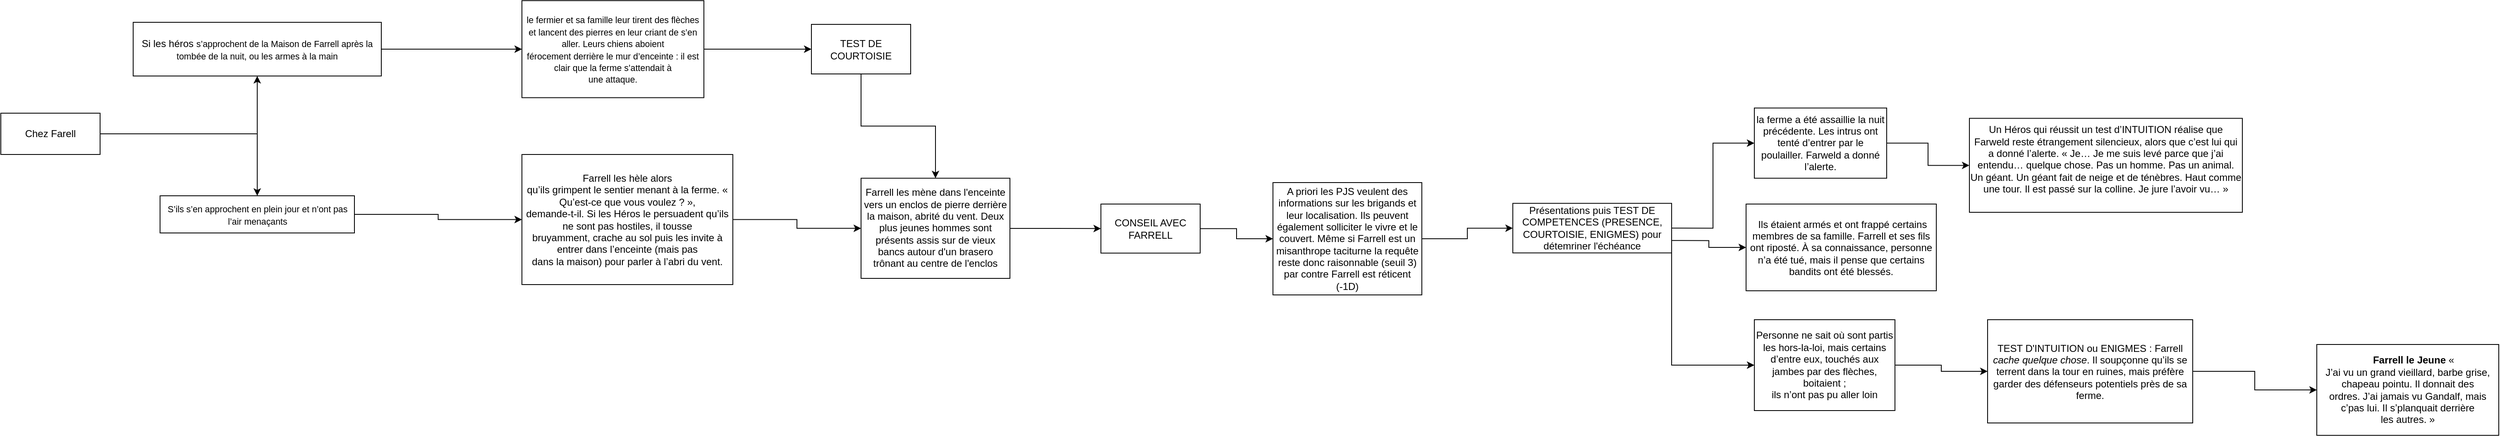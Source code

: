 <mxfile version="27.1.5">
  <diagram name="Page-1" id="KBhL3fi7d1w7nZGFjVWR">
    <mxGraphModel dx="1921" dy="717" grid="1" gridSize="10" guides="1" tooltips="1" connect="1" arrows="1" fold="1" page="1" pageScale="1" pageWidth="827" pageHeight="1169" math="0" shadow="0">
      <root>
        <mxCell id="0" />
        <mxCell id="1" parent="0" />
        <mxCell id="EOWl2WxTxrsTDOCXnR41-3" value="" style="edgeStyle=orthogonalEdgeStyle;rounded=0;orthogonalLoop=1;jettySize=auto;html=1;" edge="1" parent="1" source="EOWl2WxTxrsTDOCXnR41-1" target="EOWl2WxTxrsTDOCXnR41-2">
          <mxGeometry relative="1" as="geometry" />
        </mxCell>
        <mxCell id="EOWl2WxTxrsTDOCXnR41-5" style="edgeStyle=orthogonalEdgeStyle;rounded=0;orthogonalLoop=1;jettySize=auto;html=1;exitX=1;exitY=0.5;exitDx=0;exitDy=0;entryX=0.5;entryY=0;entryDx=0;entryDy=0;" edge="1" parent="1" source="EOWl2WxTxrsTDOCXnR41-1" target="EOWl2WxTxrsTDOCXnR41-4">
          <mxGeometry relative="1" as="geometry" />
        </mxCell>
        <mxCell id="EOWl2WxTxrsTDOCXnR41-1" value="Chez Farell" style="rounded=0;whiteSpace=wrap;html=1;" vertex="1" parent="1">
          <mxGeometry x="350" y="390" width="120" height="50" as="geometry" />
        </mxCell>
        <mxCell id="EOWl2WxTxrsTDOCXnR41-9" value="" style="edgeStyle=orthogonalEdgeStyle;rounded=0;orthogonalLoop=1;jettySize=auto;html=1;" edge="1" parent="1" source="EOWl2WxTxrsTDOCXnR41-2" target="EOWl2WxTxrsTDOCXnR41-8">
          <mxGeometry relative="1" as="geometry" />
        </mxCell>
        <mxCell id="EOWl2WxTxrsTDOCXnR41-2" value="Si les héros&amp;nbsp;&lt;span style=&quot;font-size:8.0pt;mso-bidi-font-size:11.0pt;&lt;br/&gt;font-family:&amp;quot;Candara&amp;quot;,sans-serif;mso-fareast-font-family:Arial;mso-bidi-font-family:&lt;br/&gt;Arial;mso-font-kerning:0pt;mso-ligatures:none;mso-ansi-language:FR;mso-fareast-language:&lt;br/&gt;EN-US;mso-bidi-language:AR-SA&quot;&gt;s’approchent de la Maison de Farrell après la&lt;br/&gt;tombée de la nuit, ou les armes à la main&lt;/span&gt;" style="whiteSpace=wrap;html=1;rounded=0;" vertex="1" parent="1">
          <mxGeometry x="510" y="280" width="300" height="65" as="geometry" />
        </mxCell>
        <mxCell id="EOWl2WxTxrsTDOCXnR41-7" value="" style="edgeStyle=orthogonalEdgeStyle;rounded=0;orthogonalLoop=1;jettySize=auto;html=1;" edge="1" parent="1" source="EOWl2WxTxrsTDOCXnR41-4" target="EOWl2WxTxrsTDOCXnR41-6">
          <mxGeometry relative="1" as="geometry" />
        </mxCell>
        <mxCell id="EOWl2WxTxrsTDOCXnR41-4" value="&lt;span style=&quot;font-size:8.0pt;mso-bidi-font-size:11.0pt;&lt;br/&gt;font-family:&amp;quot;Candara&amp;quot;,sans-serif;mso-fareast-font-family:Arial;mso-bidi-font-family:&lt;br/&gt;Arial;mso-font-kerning:0pt;mso-ligatures:none;mso-ansi-language:FR;mso-fareast-language:&lt;br/&gt;EN-US;mso-bidi-language:AR-SA&quot;&gt;S’ils s’en approchent en plein jour et n’ont pas&lt;br/&gt;l’air menaçants&lt;/span&gt;" style="rounded=0;whiteSpace=wrap;html=1;" vertex="1" parent="1">
          <mxGeometry x="542.5" y="490" width="235" height="45" as="geometry" />
        </mxCell>
        <mxCell id="EOWl2WxTxrsTDOCXnR41-14" style="edgeStyle=orthogonalEdgeStyle;rounded=0;orthogonalLoop=1;jettySize=auto;html=1;exitX=1;exitY=0.5;exitDx=0;exitDy=0;entryX=0;entryY=0.5;entryDx=0;entryDy=0;" edge="1" parent="1" source="EOWl2WxTxrsTDOCXnR41-6" target="EOWl2WxTxrsTDOCXnR41-12">
          <mxGeometry relative="1" as="geometry" />
        </mxCell>
        <mxCell id="EOWl2WxTxrsTDOCXnR41-6" value="&lt;p align=&quot;center&quot; class=&quot;normalanneauunique&quot;&gt;Farrell les hèle alors&lt;br&gt;qu’ils grimpent le sentier menant à la ferme. « Qu’est-ce que vous voulez ? »,&lt;br&gt;demande-t-il. Si les Héros le persuadent qu’ils ne sont pas hostiles, il tousse&lt;br&gt;bruyamment, crache au sol puis les invite à entrer dans l’enceinte (mais pas&lt;br&gt;dans la maison) pour parler à l’abri du vent.&lt;/p&gt;" style="whiteSpace=wrap;html=1;rounded=0;align=center;" vertex="1" parent="1">
          <mxGeometry x="980" y="440" width="255" height="157.5" as="geometry" />
        </mxCell>
        <mxCell id="EOWl2WxTxrsTDOCXnR41-11" value="" style="edgeStyle=orthogonalEdgeStyle;rounded=0;orthogonalLoop=1;jettySize=auto;html=1;" edge="1" parent="1" source="EOWl2WxTxrsTDOCXnR41-8" target="EOWl2WxTxrsTDOCXnR41-10">
          <mxGeometry relative="1" as="geometry" />
        </mxCell>
        <mxCell id="EOWl2WxTxrsTDOCXnR41-8" value="&lt;div align=&quot;center&quot;&gt;&lt;span style=&quot;font-size:8.0pt;mso-bidi-font-size:11.0pt;&lt;br/&gt;font-family:&amp;quot;Candara&amp;quot;,sans-serif;mso-fareast-font-family:Arial;mso-bidi-font-family:&lt;br/&gt;Arial;mso-font-kerning:0pt;mso-ligatures:none;mso-ansi-language:FR;mso-fareast-language:&lt;br/&gt;EN-US;mso-bidi-language:AR-SA&quot;&gt;le fermier et sa famille leur tirent des flèches&lt;/span&gt;&lt;br&gt;&lt;span style=&quot;font-size:8.0pt;mso-bidi-font-size:11.0pt;&lt;br/&gt;font-family:&amp;quot;Candara&amp;quot;,sans-serif;mso-fareast-font-family:Arial;mso-bidi-font-family:&lt;br/&gt;Arial;mso-font-kerning:0pt;mso-ligatures:none;mso-ansi-language:FR;mso-fareast-language:&lt;br/&gt;EN-US;mso-bidi-language:AR-SA&quot;&gt;et lancent des pierres en leur criant de s’en aller. Leurs chiens aboient&lt;/span&gt;&lt;br&gt;&lt;span style=&quot;font-size:8.0pt;mso-bidi-font-size:11.0pt;&lt;br/&gt;font-family:&amp;quot;Candara&amp;quot;,sans-serif;mso-fareast-font-family:Arial;mso-bidi-font-family:&lt;br/&gt;Arial;mso-font-kerning:0pt;mso-ligatures:none;mso-ansi-language:FR;mso-fareast-language:&lt;br/&gt;EN-US;mso-bidi-language:AR-SA&quot;&gt;férocement derrière le mur d’enceinte : il est clair que la ferme s’attendait à&lt;/span&gt;&lt;br&gt;&lt;span style=&quot;font-size:8.0pt;mso-bidi-font-size:11.0pt;&lt;br/&gt;font-family:&amp;quot;Candara&amp;quot;,sans-serif;mso-fareast-font-family:Arial;mso-bidi-font-family:&lt;br/&gt;Arial;mso-font-kerning:0pt;mso-ligatures:none;mso-ansi-language:FR;mso-fareast-language:&lt;br/&gt;EN-US;mso-bidi-language:AR-SA&quot;&gt;une attaque.&lt;/span&gt;&lt;/div&gt;" style="whiteSpace=wrap;html=1;rounded=0;align=center;" vertex="1" parent="1">
          <mxGeometry x="980" y="253.75" width="220" height="117.5" as="geometry" />
        </mxCell>
        <mxCell id="EOWl2WxTxrsTDOCXnR41-13" style="edgeStyle=orthogonalEdgeStyle;rounded=0;orthogonalLoop=1;jettySize=auto;html=1;entryX=0.5;entryY=0;entryDx=0;entryDy=0;" edge="1" parent="1" source="EOWl2WxTxrsTDOCXnR41-10" target="EOWl2WxTxrsTDOCXnR41-12">
          <mxGeometry relative="1" as="geometry" />
        </mxCell>
        <mxCell id="EOWl2WxTxrsTDOCXnR41-10" value="TEST DE COURTOISIE" style="whiteSpace=wrap;html=1;rounded=0;" vertex="1" parent="1">
          <mxGeometry x="1330" y="282.5" width="120" height="60" as="geometry" />
        </mxCell>
        <mxCell id="EOWl2WxTxrsTDOCXnR41-16" value="" style="edgeStyle=orthogonalEdgeStyle;rounded=0;orthogonalLoop=1;jettySize=auto;html=1;" edge="1" parent="1" source="EOWl2WxTxrsTDOCXnR41-12" target="EOWl2WxTxrsTDOCXnR41-15">
          <mxGeometry relative="1" as="geometry" />
        </mxCell>
        <mxCell id="EOWl2WxTxrsTDOCXnR41-12" value="&lt;p class=&quot;normalanneauunique&quot;&gt;&lt;span style=&quot;mso-fareast-language:FR&quot;&gt;Farrell les mène dans l&#39;enceinte vers un enclos de&amp;nbsp;pierre derrière la maison, abrité du vent. Deux plus jeunes hommes sont présents assis sur de vieux bancs autour d&#39;un brasero trônant au centre de l&#39;enclos&lt;/span&gt;&lt;/p&gt;" style="rounded=0;whiteSpace=wrap;html=1;" vertex="1" parent="1">
          <mxGeometry x="1390" y="468.75" width="180" height="121.25" as="geometry" />
        </mxCell>
        <mxCell id="EOWl2WxTxrsTDOCXnR41-18" value="" style="edgeStyle=orthogonalEdgeStyle;rounded=0;orthogonalLoop=1;jettySize=auto;html=1;" edge="1" parent="1" source="EOWl2WxTxrsTDOCXnR41-15" target="EOWl2WxTxrsTDOCXnR41-17">
          <mxGeometry relative="1" as="geometry" />
        </mxCell>
        <mxCell id="EOWl2WxTxrsTDOCXnR41-15" value="CONSEIL AVEC FARRELL" style="whiteSpace=wrap;html=1;rounded=0;" vertex="1" parent="1">
          <mxGeometry x="1680" y="500" width="120" height="59.38" as="geometry" />
        </mxCell>
        <mxCell id="EOWl2WxTxrsTDOCXnR41-20" value="" style="edgeStyle=orthogonalEdgeStyle;rounded=0;orthogonalLoop=1;jettySize=auto;html=1;" edge="1" parent="1" source="EOWl2WxTxrsTDOCXnR41-17" target="EOWl2WxTxrsTDOCXnR41-19">
          <mxGeometry relative="1" as="geometry" />
        </mxCell>
        <mxCell id="EOWl2WxTxrsTDOCXnR41-17" value="A priori les PJS veulent des informations sur les brigands et leur localisation. Ils peuvent également solliciter le vivre et le couvert. Même si Farrell est un misanthrope taciturne la requête reste donc raisonnable (seuil 3) par contre Farrell est réticent (-1D)" style="whiteSpace=wrap;html=1;rounded=0;" vertex="1" parent="1">
          <mxGeometry x="1888" y="474" width="180" height="136" as="geometry" />
        </mxCell>
        <mxCell id="EOWl2WxTxrsTDOCXnR41-26" style="edgeStyle=orthogonalEdgeStyle;rounded=0;orthogonalLoop=1;jettySize=auto;html=1;exitX=1;exitY=0.5;exitDx=0;exitDy=0;entryX=0;entryY=0.5;entryDx=0;entryDy=0;" edge="1" parent="1" source="EOWl2WxTxrsTDOCXnR41-19" target="EOWl2WxTxrsTDOCXnR41-21">
          <mxGeometry relative="1" as="geometry" />
        </mxCell>
        <mxCell id="EOWl2WxTxrsTDOCXnR41-27" style="edgeStyle=orthogonalEdgeStyle;rounded=0;orthogonalLoop=1;jettySize=auto;html=1;exitX=1;exitY=0.75;exitDx=0;exitDy=0;entryX=0;entryY=0.5;entryDx=0;entryDy=0;" edge="1" parent="1" source="EOWl2WxTxrsTDOCXnR41-19" target="EOWl2WxTxrsTDOCXnR41-24">
          <mxGeometry relative="1" as="geometry" />
        </mxCell>
        <mxCell id="EOWl2WxTxrsTDOCXnR41-28" style="edgeStyle=orthogonalEdgeStyle;rounded=0;orthogonalLoop=1;jettySize=auto;html=1;exitX=1;exitY=1;exitDx=0;exitDy=0;entryX=0;entryY=0.5;entryDx=0;entryDy=0;" edge="1" parent="1" source="EOWl2WxTxrsTDOCXnR41-19" target="EOWl2WxTxrsTDOCXnR41-25">
          <mxGeometry relative="1" as="geometry" />
        </mxCell>
        <mxCell id="EOWl2WxTxrsTDOCXnR41-19" value="Présentations puis TEST DE COMPETENCES (PRESENCE, COURTOISIE, ENIGMES) pour détemriner l&#39;échéance" style="whiteSpace=wrap;html=1;rounded=0;" vertex="1" parent="1">
          <mxGeometry x="2178" y="499.16" width="192" height="60" as="geometry" />
        </mxCell>
        <mxCell id="EOWl2WxTxrsTDOCXnR41-35" value="" style="edgeStyle=orthogonalEdgeStyle;rounded=0;orthogonalLoop=1;jettySize=auto;html=1;" edge="1" parent="1" source="EOWl2WxTxrsTDOCXnR41-21" target="EOWl2WxTxrsTDOCXnR41-34">
          <mxGeometry relative="1" as="geometry" />
        </mxCell>
        <mxCell id="EOWl2WxTxrsTDOCXnR41-21" value="&lt;font&gt;la ferme a été assaillie la nuit précédente. Les&amp;nbsp;intrus ont tenté d’entrer par le poulailler. Farweld a donné l’alerte.&lt;/font&gt;" style="whiteSpace=wrap;html=1;rounded=0;" vertex="1" parent="1">
          <mxGeometry x="2470" y="383.75" width="160" height="85" as="geometry" />
        </mxCell>
        <mxCell id="EOWl2WxTxrsTDOCXnR41-24" value="&amp;nbsp;Ils étaient armés et ont frappé certains membres de sa famille. Farrell&amp;nbsp;et ses fils ont riposté. À sa connaissance, personne n’a été tué, mais il pense que certains bandits ont été blessés." style="whiteSpace=wrap;html=1;rounded=0;" vertex="1" parent="1">
          <mxGeometry x="2460" y="500" width="230" height="105" as="geometry" />
        </mxCell>
        <mxCell id="EOWl2WxTxrsTDOCXnR41-30" value="" style="edgeStyle=orthogonalEdgeStyle;rounded=0;orthogonalLoop=1;jettySize=auto;html=1;" edge="1" parent="1" source="EOWl2WxTxrsTDOCXnR41-25" target="EOWl2WxTxrsTDOCXnR41-29">
          <mxGeometry relative="1" as="geometry" />
        </mxCell>
        <mxCell id="EOWl2WxTxrsTDOCXnR41-25" value="Personne ne sait où sont partis les hors-la-loi, mais certains&lt;br&gt;d’entre eux, touchés aux jambes par des flèches, boitaient ;&lt;br&gt;ils n’ont pas pu aller loin" style="rounded=0;whiteSpace=wrap;html=1;" vertex="1" parent="1">
          <mxGeometry x="2470" y="640" width="170" height="110" as="geometry" />
        </mxCell>
        <mxCell id="EOWl2WxTxrsTDOCXnR41-32" value="" style="edgeStyle=orthogonalEdgeStyle;rounded=0;orthogonalLoop=1;jettySize=auto;html=1;entryX=0;entryY=0.5;entryDx=0;entryDy=0;" edge="1" parent="1" source="EOWl2WxTxrsTDOCXnR41-29" target="EOWl2WxTxrsTDOCXnR41-33">
          <mxGeometry relative="1" as="geometry">
            <mxPoint x="3144" y="736.3" as="targetPoint" />
          </mxGeometry>
        </mxCell>
        <mxCell id="EOWl2WxTxrsTDOCXnR41-29" value="TEST D&#39;INTUITION ou ENIGMES :&amp;nbsp;&lt;span style=&quot;mso-fareast-language:FR&quot;&gt;Farrell &lt;i&gt;cache&amp;nbsp;&lt;/i&gt;&lt;/span&gt;&lt;span style=&quot;mso-fareast-language:FR&quot;&gt;&lt;i&gt;quelque chose&lt;/i&gt;. Il soupçonne qu’ils se terrent dans la tour en ruines, mais&amp;nbsp;&lt;/span&gt;&lt;span style=&quot;mso-fareast-language:FR&quot;&gt;préfère garder des défenseurs potentiels près de sa ferme.&lt;/span&gt;" style="whiteSpace=wrap;html=1;rounded=0;" vertex="1" parent="1">
          <mxGeometry x="2752" y="640" width="248" height="125" as="geometry" />
        </mxCell>
        <mxCell id="EOWl2WxTxrsTDOCXnR41-33" value="&lt;span style=&quot;font-family:Symbol;&lt;br/&gt;mso-fareast-font-family:Symbol;mso-bidi-font-family:Symbol;mso-fareast-language:&lt;br/&gt;FR;mso-bidi-font-weight:bold&quot;&gt;&lt;span style=&quot;mso-list:Ignore&quot;&gt;&lt;span style=&quot;font:7.0pt &amp;quot;Times New Roman&amp;quot;&quot;&gt;&amp;nbsp; &amp;nbsp; &amp;nbsp; &lt;/span&gt;&lt;/span&gt;&lt;/span&gt;&lt;b&gt;&lt;span style=&quot;mso-fareast-language:FR&quot;&gt;Farrell le Jeune&amp;nbsp;&lt;/span&gt;&lt;/b&gt;&lt;span style=&quot;mso-fareast-language:&lt;br/&gt;FR&quot;&gt;«&lt;br&gt; J’ai vu un grand vieillard, barbe grise, chapeau pointu. Il donnait des&lt;br&gt; ordres. J’ai jamais vu Gandalf, mais c’pas lui. Il s’planquait derrière&lt;br&gt; les&amp;nbsp;autres. »&lt;/span&gt;" style="rounded=0;whiteSpace=wrap;html=1;" vertex="1" parent="1">
          <mxGeometry x="3150" y="670" width="220" height="110" as="geometry" />
        </mxCell>
        <mxCell id="EOWl2WxTxrsTDOCXnR41-34" value="Un Héros qui réussit un test d’INTUITION réalise que Farweld reste étrangement silencieux, alors que c’est lui qui a donné l’alerte. « Je… Je me suis levé parce que j’ai entendu… quelque chose. Pas un homme. Pas un animal. Un géant. Un géant fait de neige et de ténèbres. Haut comme une tour. Il est passé sur la colline. Je jure l’avoir vu… »&lt;div&gt;&lt;br/&gt;&lt;/div&gt;" style="whiteSpace=wrap;html=1;rounded=0;" vertex="1" parent="1">
          <mxGeometry x="2730" y="396.25" width="330" height="113.75" as="geometry" />
        </mxCell>
      </root>
    </mxGraphModel>
  </diagram>
</mxfile>
